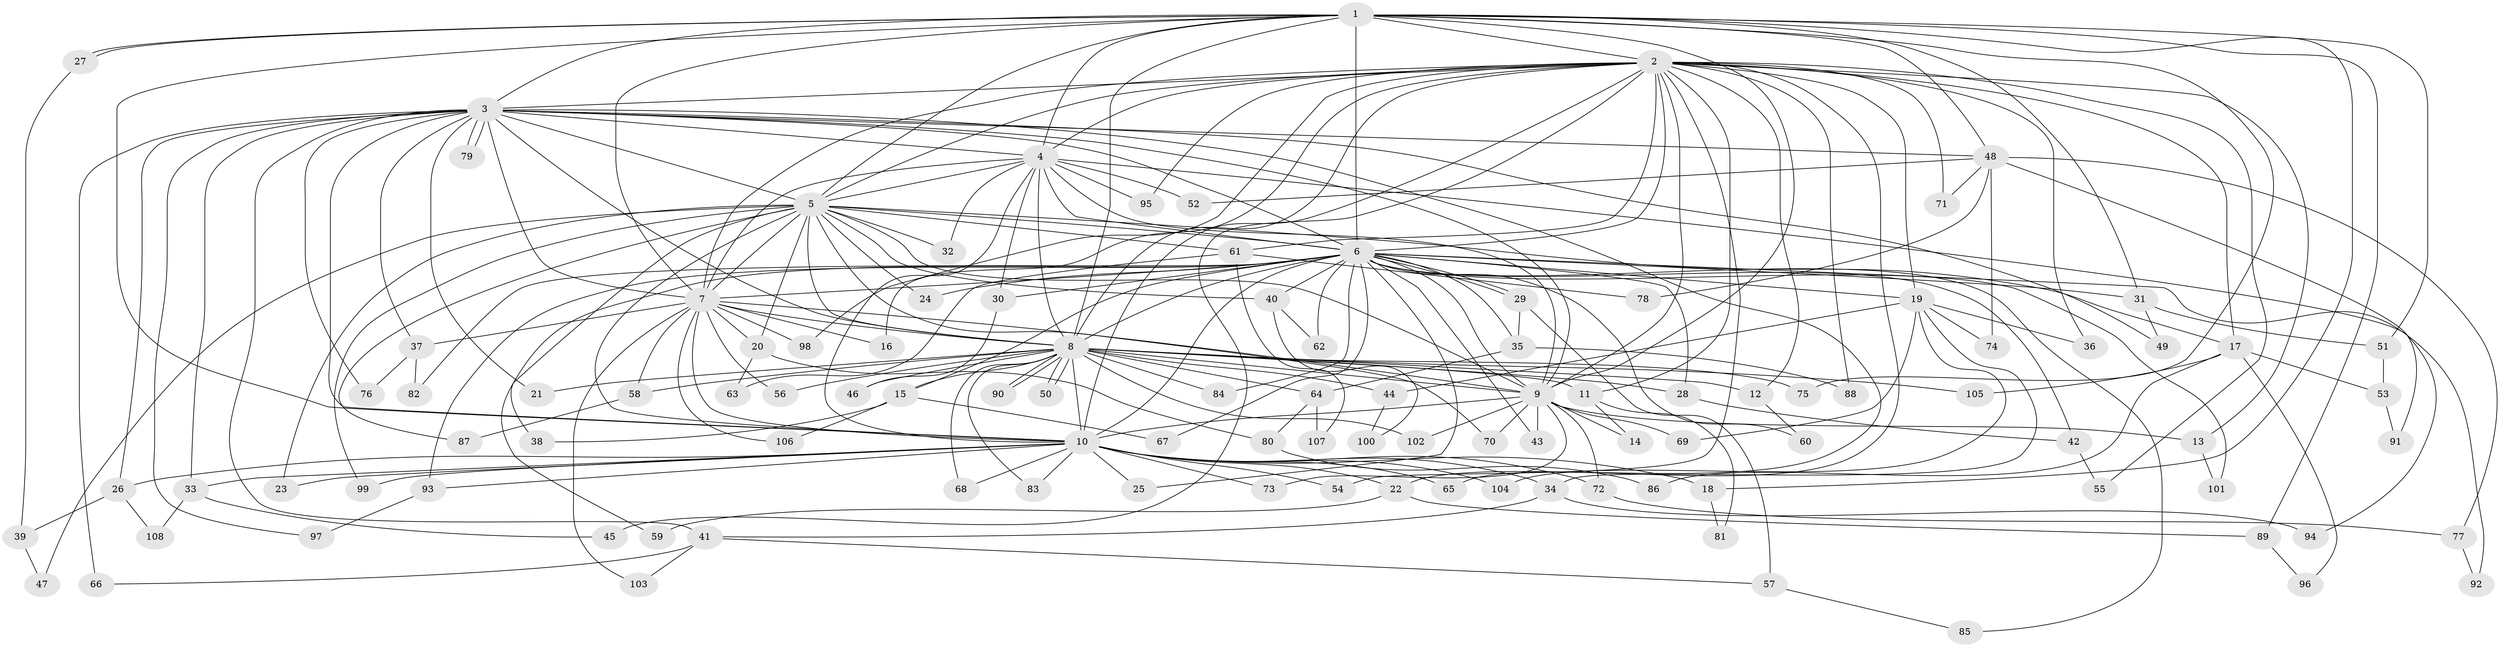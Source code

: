 // Generated by graph-tools (version 1.1) at 2025/43/03/09/25 04:43:03]
// undirected, 108 vertices, 241 edges
graph export_dot {
graph [start="1"]
  node [color=gray90,style=filled];
  1;
  2;
  3;
  4;
  5;
  6;
  7;
  8;
  9;
  10;
  11;
  12;
  13;
  14;
  15;
  16;
  17;
  18;
  19;
  20;
  21;
  22;
  23;
  24;
  25;
  26;
  27;
  28;
  29;
  30;
  31;
  32;
  33;
  34;
  35;
  36;
  37;
  38;
  39;
  40;
  41;
  42;
  43;
  44;
  45;
  46;
  47;
  48;
  49;
  50;
  51;
  52;
  53;
  54;
  55;
  56;
  57;
  58;
  59;
  60;
  61;
  62;
  63;
  64;
  65;
  66;
  67;
  68;
  69;
  70;
  71;
  72;
  73;
  74;
  75;
  76;
  77;
  78;
  79;
  80;
  81;
  82;
  83;
  84;
  85;
  86;
  87;
  88;
  89;
  90;
  91;
  92;
  93;
  94;
  95;
  96;
  97;
  98;
  99;
  100;
  101;
  102;
  103;
  104;
  105;
  106;
  107;
  108;
  1 -- 2;
  1 -- 3;
  1 -- 4;
  1 -- 5;
  1 -- 6;
  1 -- 7;
  1 -- 8;
  1 -- 9;
  1 -- 10;
  1 -- 18;
  1 -- 27;
  1 -- 27;
  1 -- 31;
  1 -- 48;
  1 -- 51;
  1 -- 75;
  1 -- 89;
  2 -- 3;
  2 -- 4;
  2 -- 5;
  2 -- 6;
  2 -- 7;
  2 -- 8;
  2 -- 9;
  2 -- 10;
  2 -- 11;
  2 -- 12;
  2 -- 13;
  2 -- 16;
  2 -- 17;
  2 -- 19;
  2 -- 36;
  2 -- 45;
  2 -- 54;
  2 -- 55;
  2 -- 61;
  2 -- 65;
  2 -- 71;
  2 -- 88;
  2 -- 95;
  2 -- 98;
  3 -- 4;
  3 -- 5;
  3 -- 6;
  3 -- 7;
  3 -- 8;
  3 -- 9;
  3 -- 10;
  3 -- 21;
  3 -- 22;
  3 -- 26;
  3 -- 33;
  3 -- 37;
  3 -- 41;
  3 -- 48;
  3 -- 49;
  3 -- 66;
  3 -- 76;
  3 -- 79;
  3 -- 79;
  3 -- 97;
  4 -- 5;
  4 -- 6;
  4 -- 7;
  4 -- 8;
  4 -- 9;
  4 -- 10;
  4 -- 30;
  4 -- 32;
  4 -- 52;
  4 -- 94;
  4 -- 95;
  5 -- 6;
  5 -- 7;
  5 -- 8;
  5 -- 9;
  5 -- 10;
  5 -- 17;
  5 -- 20;
  5 -- 23;
  5 -- 24;
  5 -- 32;
  5 -- 38;
  5 -- 40;
  5 -- 47;
  5 -- 61;
  5 -- 70;
  5 -- 87;
  5 -- 99;
  6 -- 7;
  6 -- 8;
  6 -- 9;
  6 -- 10;
  6 -- 15;
  6 -- 19;
  6 -- 24;
  6 -- 25;
  6 -- 28;
  6 -- 29;
  6 -- 29;
  6 -- 30;
  6 -- 31;
  6 -- 35;
  6 -- 40;
  6 -- 42;
  6 -- 43;
  6 -- 59;
  6 -- 60;
  6 -- 62;
  6 -- 67;
  6 -- 82;
  6 -- 84;
  6 -- 85;
  6 -- 92;
  6 -- 93;
  6 -- 101;
  7 -- 8;
  7 -- 9;
  7 -- 10;
  7 -- 16;
  7 -- 20;
  7 -- 37;
  7 -- 56;
  7 -- 58;
  7 -- 98;
  7 -- 103;
  7 -- 106;
  8 -- 9;
  8 -- 10;
  8 -- 11;
  8 -- 12;
  8 -- 15;
  8 -- 21;
  8 -- 28;
  8 -- 44;
  8 -- 46;
  8 -- 50;
  8 -- 50;
  8 -- 56;
  8 -- 58;
  8 -- 64;
  8 -- 68;
  8 -- 75;
  8 -- 83;
  8 -- 84;
  8 -- 90;
  8 -- 90;
  8 -- 102;
  8 -- 105;
  9 -- 10;
  9 -- 13;
  9 -- 14;
  9 -- 43;
  9 -- 69;
  9 -- 70;
  9 -- 72;
  9 -- 73;
  9 -- 102;
  10 -- 18;
  10 -- 22;
  10 -- 23;
  10 -- 25;
  10 -- 26;
  10 -- 33;
  10 -- 34;
  10 -- 54;
  10 -- 65;
  10 -- 68;
  10 -- 72;
  10 -- 73;
  10 -- 83;
  10 -- 93;
  10 -- 99;
  10 -- 104;
  11 -- 14;
  11 -- 81;
  12 -- 60;
  13 -- 101;
  15 -- 38;
  15 -- 67;
  15 -- 106;
  17 -- 53;
  17 -- 86;
  17 -- 96;
  17 -- 105;
  18 -- 81;
  19 -- 34;
  19 -- 36;
  19 -- 44;
  19 -- 69;
  19 -- 74;
  19 -- 104;
  20 -- 63;
  20 -- 80;
  22 -- 59;
  22 -- 89;
  26 -- 39;
  26 -- 108;
  27 -- 39;
  28 -- 42;
  29 -- 35;
  29 -- 57;
  30 -- 46;
  31 -- 49;
  31 -- 51;
  33 -- 45;
  33 -- 108;
  34 -- 41;
  34 -- 94;
  35 -- 64;
  35 -- 88;
  37 -- 76;
  37 -- 82;
  39 -- 47;
  40 -- 62;
  40 -- 100;
  41 -- 57;
  41 -- 66;
  41 -- 103;
  42 -- 55;
  44 -- 100;
  48 -- 52;
  48 -- 71;
  48 -- 74;
  48 -- 77;
  48 -- 78;
  48 -- 91;
  51 -- 53;
  53 -- 91;
  57 -- 85;
  58 -- 87;
  61 -- 63;
  61 -- 78;
  61 -- 107;
  64 -- 80;
  64 -- 107;
  72 -- 77;
  77 -- 92;
  80 -- 86;
  89 -- 96;
  93 -- 97;
}
